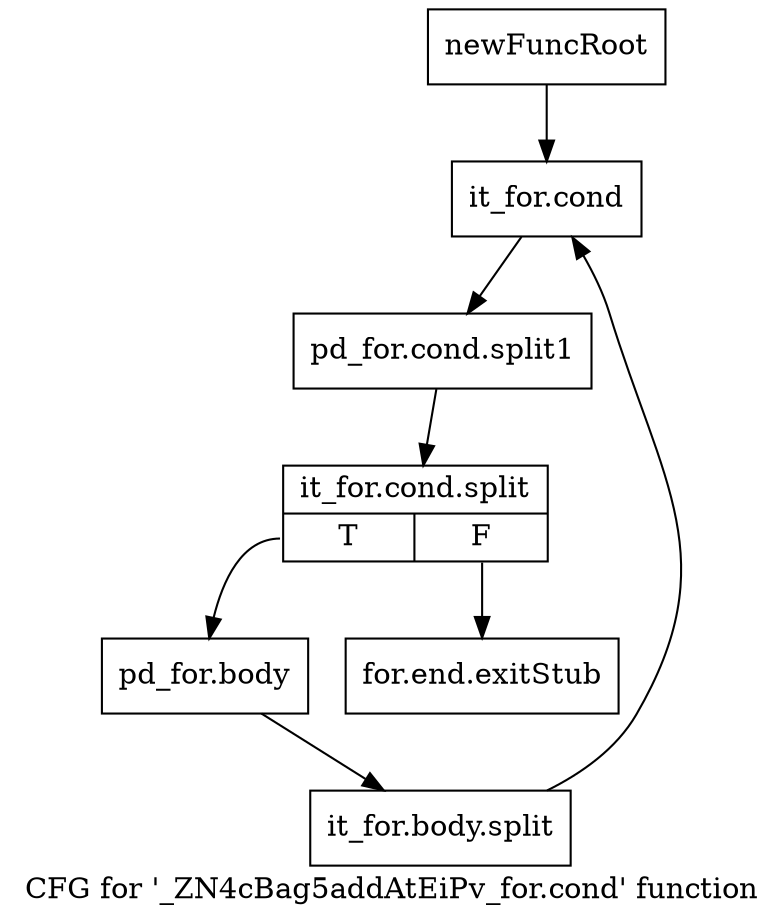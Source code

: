digraph "CFG for '_ZN4cBag5addAtEiPv_for.cond' function" {
	label="CFG for '_ZN4cBag5addAtEiPv_for.cond' function";

	Node0x20e08a0 [shape=record,label="{newFuncRoot}"];
	Node0x20e08a0 -> Node0x20e0940;
	Node0x20e08f0 [shape=record,label="{for.end.exitStub}"];
	Node0x20e0940 [shape=record,label="{it_for.cond}"];
	Node0x20e0940 -> Node0x20bec10;
	Node0x20bec10 [shape=record,label="{pd_for.cond.split1}"];
	Node0x20bec10 -> Node0x478f140;
	Node0x478f140 [shape=record,label="{it_for.cond.split|{<s0>T|<s1>F}}"];
	Node0x478f140:s0 -> Node0x20e0990;
	Node0x478f140:s1 -> Node0x20e08f0;
	Node0x20e0990 [shape=record,label="{pd_for.body}"];
	Node0x20e0990 -> Node0x4790bf0;
	Node0x4790bf0 [shape=record,label="{it_for.body.split}"];
	Node0x4790bf0 -> Node0x20e0940;
}
